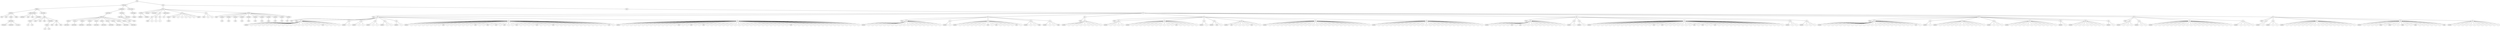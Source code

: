 graph Tree {
	"t0" [label = "TEI"];
	"t1" [label = "teiHeader"];
	"t2" [label = "fileDesc"];
	"t3" [label = "titleStmt"];
	"t4" [label = "title"];
	"t5" [label = "title"];
	"t6" [label = "author"];
	"t7" [label = "persName"];
	"t8" [label = "forename"];
	"t9" [label = "nameLink"];
	"t10" [label = "surname"];
	"t11" [label = "editor"];
	"t12" [label = "publicationStmt"];
	"t13" [label = "publisher"];
	"t14" [label = "idno"];
	"t15" [label = "idno"];
	"t16" [label = "availability"];
	"t17" [label = "licence"];
	"t18" [label = "ab"];
	"t19" [label = "ref"];
	"t20" [label = "sourceDesc"];
	"t21" [label = "bibl"];
	"t22" [label = "name"];
	"t23" [label = "idno"];
	"t24" [label = "idno"];
	"t25" [label = "availability"];
	"t26" [label = "licence"];
	"t27" [label = "ab"];
	"t28" [label = "ref"];
	"t29" [label = "bibl"];
	"t30" [label = "date"];
	"t31" [label = "date"];
	"t32" [label = "idno"];
	"t33" [label = "profileDesc"];
	"t34" [label = "particDesc"];
	"t35" [label = "listPerson"];
	"t36" [label = "person"];
	"t37" [label = "persName"];
	"t38" [label = "person"];
	"t39" [label = "persName"];
	"t40" [label = "person"];
	"t41" [label = "persName"];
	"t42" [label = "person"];
	"t43" [label = "persName"];
	"t44" [label = "person"];
	"t45" [label = "persName"];
	"t46" [label = "person"];
	"t47" [label = "persName"];
	"t48" [label = "person"];
	"t49" [label = "persName"];
	"t50" [label = "person"];
	"t51" [label = "persName"];
	"t52" [label = "person"];
	"t53" [label = "persName"];
	"t54" [label = "person"];
	"t55" [label = "persName"];
	"t56" [label = "textClass"];
	"t57" [label = "keywords"];
	"t58" [label = "term"];
	"t59" [label = "term"];
	"t60" [label = "classCode"];
	"t61" [label = "revisionDesc"];
	"t62" [label = "listChange"];
	"t63" [label = "change"];
	"t64" [label = "text"];
	"t65" [label = "front"];
	"t66" [label = "docTitle"];
	"t67" [label = "titlePart"];
	"t68" [label = "titlePart"];
	"t69" [label = "docDate"];
	"t70" [label = "docAuthor"];
	"t71" [label = "div"];
	"t72" [label = "div"];
	"t73" [label = "head"];
	"t74" [label = "p"];
	"t75" [label = "div"];
	"t76" [label = "p"];
	"t77" [label = "div"];
	"t78" [label = "p"];
	"t79" [label = "performance"];
	"t80" [label = "ab"];
	"t81" [label = "div"];
	"t82" [label = "opener"];
	"t83" [label = "salute"];
	"t84" [label = "head"];
	"t85" [label = "p"];
	"t86" [label = "p"];
	"t87" [label = "p"];
	"t88" [label = "p"];
	"t89" [label = "p"];
	"t90" [label = "signed"];
	"t91" [label = "div"];
	"t92" [label = "head"];
	"t93" [label = "p"];
	"t94" [label = "p"];
	"t95" [label = "castList"];
	"t96" [label = "head"];
	"t97" [label = "castItem"];
	"t98" [label = "role"];
	"t99" [label = "castItem"];
	"t100" [label = "role"];
	"t101" [label = "castItem"];
	"t102" [label = "role"];
	"t103" [label = "castItem"];
	"t104" [label = "role"];
	"t105" [label = "castItem"];
	"t106" [label = "role"];
	"t107" [label = "castItem"];
	"t108" [label = "role"];
	"t109" [label = "castItem"];
	"t110" [label = "role"];
	"t111" [label = "castItem"];
	"t112" [label = "role"];
	"t113" [label = "castItem"];
	"t114" [label = "role"];
	"t115" [label = "castItem"];
	"t116" [label = "role"];
	"t117" [label = "castItem"];
	"t118" [label = "role"];
	"t119" [label = "body"];
	"t120" [label = "div"];
	"t121" [label = "head"];
	"t122" [label = "div"];
	"t123" [label = "head"];
	"t124" [label = "stage"];
	"t125" [label = "sp"];
	"t126" [label = "speaker"];
	"t127" [label = "l"];
	"t128" [label = "l"];
	"t129" [label = "l"];
	"t130" [label = "l"];
	"t131" [label = "l"];
	"t132" [label = "l"];
	"t133" [label = "l"];
	"t134" [label = "l"];
	"t135" [label = "l"];
	"t136" [label = "l"];
	"t137" [label = "l"];
	"t138" [label = "l"];
	"t139" [label = "l"];
	"t140" [label = "l"];
	"t141" [label = "l"];
	"t142" [label = "l"];
	"t143" [label = "l"];
	"t144" [label = "l"];
	"t145" [label = "note"];
	"t146" [label = "l"];
	"t147" [label = "l"];
	"t148" [label = "l"];
	"t149" [label = "l"];
	"t150" [label = "sp"];
	"t151" [label = "speaker"];
	"t152" [label = "l"];
	"t153" [label = "sp"];
	"t154" [label = "speaker"];
	"t155" [label = "l"];
	"t156" [label = "l"];
	"t157" [label = "sp"];
	"t158" [label = "speaker"];
	"t159" [label = "l"];
	"t160" [label = "l"];
	"t161" [label = "sp"];
	"t162" [label = "speaker"];
	"t163" [label = "l"];
	"t164" [label = "l"];
	"t165" [label = "sp"];
	"t166" [label = "speaker"];
	"t167" [label = "l"];
	"t168" [label = "sp"];
	"t169" [label = "speaker"];
	"t170" [label = "l"];
	"t171" [label = "l"];
	"t172" [label = "l"];
	"t173" [label = "l"];
	"t174" [label = "l"];
	"t175" [label = "l"];
	"t176" [label = "l"];
	"t177" [label = "l"];
	"t178" [label = "note"];
	"t179" [label = "l"];
	"t180" [label = "l"];
	"t181" [label = "l"];
	"t182" [label = "l"];
	"t183" [label = "l"];
	"t184" [label = "l"];
	"t185" [label = "l"];
	"t186" [label = "note"];
	"t187" [label = "l"];
	"t188" [label = "l"];
	"t189" [label = "note"];
	"t190" [label = "l"];
	"t191" [label = "note"];
	"t192" [label = "l"];
	"t193" [label = "note"];
	"t194" [label = "l"];
	"t195" [label = "l"];
	"t196" [label = "note"];
	"t197" [label = "l"];
	"t198" [label = "l"];
	"t199" [label = "l"];
	"t200" [label = "l"];
	"t201" [label = "note"];
	"t202" [label = "l"];
	"t203" [label = "l"];
	"t204" [label = "l"];
	"t205" [label = "note"];
	"t206" [label = "l"];
	"t207" [label = "l"];
	"t208" [label = "l"];
	"t209" [label = "l"];
	"t210" [label = "l"];
	"t211" [label = "l"];
	"t212" [label = "l"];
	"t213" [label = "l"];
	"t214" [label = "l"];
	"t215" [label = "l"];
	"t216" [label = "l"];
	"t217" [label = "l"];
	"t218" [label = "l"];
	"t219" [label = "note"];
	"t220" [label = "l"];
	"t221" [label = "sp"];
	"t222" [label = "speaker"];
	"t223" [label = "l"];
	"t224" [label = "l"];
	"t225" [label = "l"];
	"t226" [label = "l"];
	"t227" [label = "l"];
	"t228" [label = "l"];
	"t229" [label = "l"];
	"t230" [label = "l"];
	"t231" [label = "l"];
	"t232" [label = "l"];
	"t233" [label = "l"];
	"t234" [label = "l"];
	"t235" [label = "l"];
	"t236" [label = "l"];
	"t237" [label = "note"];
	"t238" [label = "l"];
	"t239" [label = "l"];
	"t240" [label = "note"];
	"t241" [label = "l"];
	"t242" [label = "l"];
	"t243" [label = "note"];
	"t244" [label = "l"];
	"t245" [label = "l"];
	"t246" [label = "l"];
	"t247" [label = "l"];
	"t248" [label = "l"];
	"t249" [label = "l"];
	"t250" [label = "l"];
	"t251" [label = "l"];
	"t252" [label = "l"];
	"t253" [label = "l"];
	"t254" [label = "l"];
	"t255" [label = "l"];
	"t256" [label = "l"];
	"t257" [label = "l"];
	"t258" [label = "l"];
	"t259" [label = "l"];
	"t260" [label = "l"];
	"t261" [label = "l"];
	"t262" [label = "l"];
	"t263" [label = "l"];
	"t264" [label = "l"];
	"t265" [label = "note"];
	"t266" [label = "l"];
	"t267" [label = "l"];
	"t268" [label = "l"];
	"t269" [label = "l"];
	"t270" [label = "l"];
	"t271" [label = "l"];
	"t272" [label = "l"];
	"t273" [label = "l"];
	"t274" [label = "l"];
	"t275" [label = "l"];
	"t276" [label = "l"];
	"t277" [label = "l"];
	"t278" [label = "l"];
	"t279" [label = "l"];
	"t280" [label = "l"];
	"t281" [label = "l"];
	"t282" [label = "l"];
	"t283" [label = "div"];
	"t284" [label = "head"];
	"t285" [label = "sp"];
	"t286" [label = "speaker"];
	"t287" [label = "l"];
	"t288" [label = "l"];
	"t289" [label = "l"];
	"t290" [label = "l"];
	"t291" [label = "l"];
	"t292" [label = "l"];
	"t293" [label = "l"];
	"t294" [label = "l"];
	"t295" [label = "l"];
	"t296" [label = "l"];
	"t297" [label = "l"];
	"t298" [label = "l"];
	"t299" [label = "l"];
	"t300" [label = "l"];
	"t301" [label = "l"];
	"t302" [label = "l"];
	"t303" [label = "l"];
	"t304" [label = "l"];
	"t305" [label = "l"];
	"t306" [label = "sp"];
	"t307" [label = "speaker"];
	"t308" [label = "l"];
	"t309" [label = "sp"];
	"t310" [label = "speaker"];
	"t311" [label = "l"];
	"t312" [label = "l"];
	"t313" [label = "l"];
	"t314" [label = "l"];
	"t315" [label = "l"];
	"t316" [label = "l"];
	"t317" [label = "l"];
	"t318" [label = "note"];
	"t319" [label = "l"];
	"t320" [label = "note"];
	"t321" [label = "l"];
	"t322" [label = "l"];
	"t323" [label = "l"];
	"t324" [label = "l"];
	"t325" [label = "note"];
	"t326" [label = "l"];
	"t327" [label = "sp"];
	"t328" [label = "speaker"];
	"t329" [label = "l"];
	"t330" [label = "l"];
	"t331" [label = "stage"];
	"t332" [label = "sp"];
	"t333" [label = "speaker"];
	"t334" [label = "l"];
	"t335" [label = "l"];
	"t336" [label = "stage"];
	"t337" [label = "div"];
	"t338" [label = "head"];
	"t339" [label = "sp"];
	"t340" [label = "speaker"];
	"t341" [label = "l"];
	"t342" [label = "l"];
	"t343" [label = "l"];
	"t344" [label = "l"];
	"t345" [label = "l"];
	"t346" [label = "l"];
	"t347" [label = "l"];
	"t348" [label = "l"];
	"t349" [label = "l"];
	"t350" [label = "div"];
	"t351" [label = "head"];
	"t352" [label = "sp"];
	"t353" [label = "speaker"];
	"t354" [label = "l"];
	"t355" [label = "l"];
	"t356" [label = "l"];
	"t357" [label = "l"];
	"t358" [label = "sp"];
	"t359" [label = "speaker"];
	"t360" [label = "l"];
	"t361" [label = "l"];
	"t362" [label = "l"];
	"t363" [label = "l"];
	"t364" [label = "l"];
	"t365" [label = "l"];
	"t366" [label = "l"];
	"t367" [label = "l"];
	"t368" [label = "l"];
	"t369" [label = "l"];
	"t370" [label = "l"];
	"t371" [label = "note"];
	"t372" [label = "l"];
	"t373" [label = "l"];
	"t374" [label = "l"];
	"t375" [label = "l"];
	"t376" [label = "l"];
	"t377" [label = "sp"];
	"t378" [label = "speaker"];
	"t379" [label = "l"];
	"t380" [label = "sp"];
	"t381" [label = "speaker"];
	"t382" [label = "note"];
	"t383" [label = "l"];
	"t384" [label = "sp"];
	"t385" [label = "speaker"];
	"t386" [label = "note"];
	"t387" [label = "l"];
	"t388" [label = "l"];
	"t389" [label = "l"];
	"t390" [label = "l"];
	"t391" [label = "note"];
	"t392" [label = "l"];
	"t393" [label = "l"];
	"t394" [label = "sp"];
	"t395" [label = "speaker"];
	"t396" [label = "l"];
	"t397" [label = "l"];
	"t398" [label = "l"];
	"t399" [label = "l"];
	"t400" [label = "l"];
	"t401" [label = "l"];
	"t402" [label = "l"];
	"t403" [label = "l"];
	"t404" [label = "l"];
	"t405" [label = "l"];
	"t406" [label = "l"];
	"t407" [label = "l"];
	"t408" [label = "l"];
	"t409" [label = "l"];
	"t410" [label = "l"];
	"t411" [label = "l"];
	"t412" [label = "l"];
	"t413" [label = "l"];
	"t414" [label = "l"];
	"t415" [label = "l"];
	"t416" [label = "l"];
	"t417" [label = "l"];
	"t418" [label = "l"];
	"t419" [label = "l"];
	"t420" [label = "l"];
	"t421" [label = "l"];
	"t422" [label = "sp"];
	"t423" [label = "speaker"];
	"t424" [label = "l"];
	"t425" [label = "l"];
	"t426" [label = "l"];
	"t427" [label = "l"];
	"t428" [label = "l"];
	"t429" [label = "l"];
	"t430" [label = "l"];
	"t431" [label = "l"];
	"t432" [label = "l"];
	"t433" [label = "l"];
	"t434" [label = "l"];
	"t435" [label = "l"];
	"t436" [label = "l"];
	"t437" [label = "l"];
	"t438" [label = "l"];
	"t439" [label = "l"];
	"t440" [label = "l"];
	"t441" [label = "l"];
	"t442" [label = "l"];
	"t443" [label = "l"];
	"t444" [label = "l"];
	"t445" [label = "l"];
	"t446" [label = "l"];
	"t447" [label = "l"];
	"t448" [label = "l"];
	"t449" [label = "l"];
	"t450" [label = "l"];
	"t451" [label = "div"];
	"t452" [label = "head"];
	"t453" [label = "sp"];
	"t454" [label = "speaker"];
	"t455" [label = "l"];
	"t456" [label = "l"];
	"t457" [label = "l"];
	"t458" [label = "l"];
	"t459" [label = "l"];
	"t460" [label = "note"];
	"t461" [label = "l"];
	"t462" [label = "note"];
	"t463" [label = "l"];
	"t464" [label = "l"];
	"t465" [label = "l"];
	"t466" [label = "l"];
	"t467" [label = "l"];
	"t468" [label = "l"];
	"t469" [label = "l"];
	"t470" [label = "l"];
	"t471" [label = "l"];
	"t472" [label = "l"];
	"t473" [label = "l"];
	"t474" [label = "sp"];
	"t475" [label = "speaker"];
	"t476" [label = "l"];
	"t477" [label = "sp"];
	"t478" [label = "speaker"];
	"t479" [label = "l"];
	"t480" [label = "sp"];
	"t481" [label = "speaker"];
	"t482" [label = "l"];
	"t483" [label = "l"];
	"t484" [label = "l"];
	"t485" [label = "l"];
	"t486" [label = "l"];
	"t487" [label = "l"];
	"t488" [label = "l"];
	"t489" [label = "l"];
	"t490" [label = "l"];
	"t491" [label = "l"];
	"t492" [label = "l"];
	"t493" [label = "l"];
	"t494" [label = "l"];
	"t495" [label = "l"];
	"t496" [label = "l"];
	"t497" [label = "note"];
	"t498" [label = "l"];
	"t499" [label = "note"];
	"t500" [label = "l"];
	"t501" [label = "l"];
	"t502" [label = "l"];
	"t503" [label = "l"];
	"t504" [label = "l"];
	"t505" [label = "l"];
	"t506" [label = "l"];
	"t507" [label = "note"];
	"t508" [label = "l"];
	"t509" [label = "note"];
	"t510" [label = "l"];
	"t511" [label = "l"];
	"t512" [label = "note"];
	"t513" [label = "l"];
	"t514" [label = "l"];
	"t515" [label = "l"];
	"t516" [label = "l"];
	"t517" [label = "l"];
	"t518" [label = "l"];
	"t519" [label = "l"];
	"t520" [label = "l"];
	"t521" [label = "l"];
	"t522" [label = "l"];
	"t523" [label = "l"];
	"t524" [label = "l"];
	"t525" [label = "l"];
	"t526" [label = "l"];
	"t527" [label = "l"];
	"t528" [label = "l"];
	"t529" [label = "l"];
	"t530" [label = "sp"];
	"t531" [label = "speaker"];
	"t532" [label = "l"];
	"t533" [label = "l"];
	"t534" [label = "sp"];
	"t535" [label = "speaker"];
	"t536" [label = "l"];
	"t537" [label = "l"];
	"t538" [label = "l"];
	"t539" [label = "div"];
	"t540" [label = "head"];
	"t541" [label = "sp"];
	"t542" [label = "speaker"];
	"t543" [label = "l"];
	"t544" [label = "l"];
	"t545" [label = "l"];
	"t546" [label = "l"];
	"t547" [label = "l"];
	"t548" [label = "l"];
	"t549" [label = "l"];
	"t550" [label = "l"];
	"t551" [label = "l"];
	"t552" [label = "l"];
	"t553" [label = "l"];
	"t554" [label = "l"];
	"t555" [label = "l"];
	"t556" [label = "l"];
	"t557" [label = "l"];
	"t558" [label = "l"];
	"t559" [label = "l"];
	"t560" [label = "l"];
	"t561" [label = "l"];
	"t562" [label = "l"];
	"t563" [label = "l"];
	"t564" [label = "l"];
	"t565" [label = "l"];
	"t566" [label = "note"];
	"t567" [label = "l"];
	"t568" [label = "sp"];
	"t569" [label = "speaker"];
	"t570" [label = "l"];
	"t571" [label = "sp"];
	"t572" [label = "speaker"];
	"t573" [label = "l"];
	"t574" [label = "l"];
	"t575" [label = "l"];
	"t576" [label = "l"];
	"t577" [label = "l"];
	"t578" [label = "l"];
	"t579" [label = "l"];
	"t580" [label = "l"];
	"t581" [label = "l"];
	"t582" [label = "l"];
	"t583" [label = "l"];
	"t584" [label = "l"];
	"t585" [label = "sp"];
	"t586" [label = "speaker"];
	"t587" [label = "l"];
	"t588" [label = "l"];
	"t589" [label = "l"];
	"t590" [label = "sp"];
	"t591" [label = "speaker"];
	"t592" [label = "l"];
	"t593" [label = "l"];
	"t594" [label = "l"];
	"t595" [label = "l"];
	"t596" [label = "l"];
	"t597" [label = "l"];
	"t598" [label = "l"];
	"t599" [label = "l"];
	"t600" [label = "l"];
	"t601" [label = "l"];
	"t602" [label = "l"];
	"t603" [label = "l"];
	"t604" [label = "sp"];
	"t605" [label = "speaker"];
	"t606" [label = "l"];
	"t607" [label = "sp"];
	"t608" [label = "speaker"];
	"t609" [label = "l"];
	"t610" [label = "l"];
	"t611" [label = "l"];
	"t612" [label = "l"];
	"t613" [label = "l"];
	"t614" [label = "l"];
	"t615" [label = "l"];
	"t616" [label = "l"];
	"t617" [label = "sp"];
	"t618" [label = "speaker"];
	"t619" [label = "l"];
	"t620" [label = "div"];
	"t621" [label = "head"];
	"t622" [label = "sp"];
	"t623" [label = "speaker"];
	"t624" [label = "l"];
	"t625" [label = "l"];
	"t626" [label = "l"];
	"t627" [label = "sp"];
	"t628" [label = "speaker"];
	"t629" [label = "l"];
	"t630" [label = "l"];
	"t631" [label = "sp"];
	"t632" [label = "speaker"];
	"t633" [label = "l"];
	"t634" [label = "l"];
	"t635" [label = "l"];
	"t636" [label = "l"];
	"t637" [label = "l"];
	"t638" [label = "l"];
	"t639" [label = "l"];
	"t640" [label = "l"];
	"t641" [label = "l"];
	"t642" [label = "l"];
	"t643" [label = "l"];
	"t644" [label = "l"];
	"t645" [label = "l"];
	"t646" [label = "l"];
	"t647" [label = "l"];
	"t648" [label = "l"];
	"t649" [label = "l"];
	"t650" [label = "l"];
	"t651" [label = "l"];
	"t652" [label = "l"];
	"t653" [label = "sp"];
	"t654" [label = "speaker"];
	"t655" [label = "l"];
	"t656" [label = "l"];
	"t657" [label = "l"];
	"t658" [label = "l"];
	"t659" [label = "div"];
	"t660" [label = "head"];
	"t661" [label = "sp"];
	"t662" [label = "speaker"];
	"t663" [label = "l"];
	"t664" [label = "sp"];
	"t665" [label = "speaker"];
	"t666" [label = "l"];
	"t667" [label = "l"];
	"t668" [label = "sp"];
	"t669" [label = "speaker"];
	"t670" [label = "l"];
	"t671" [label = "l"];
	"t672" [label = "l"];
	"t673" [label = "l"];
	"t674" [label = "l"];
	"t675" [label = "l"];
	"t676" [label = "l"];
	"t677" [label = "l"];
	"t678" [label = "l"];
	"t679" [label = "l"];
	"t680" [label = "l"];
	"t681" [label = "l"];
	"t682" [label = "l"];
	"t683" [label = "l"];
	"t684" [label = "l"];
	"t685" [label = "l"];
	"t686" [label = "l"];
	"t687" [label = "l"];
	"t688" [label = "sp"];
	"t689" [label = "speaker"];
	"t690" [label = "l"];
	"t691" [label = "l"];
	"t692" [label = "l"];
	"t693" [label = "l"];
	"t694" [label = "stage"];
	"t695" [label = "l"];
	"t696" [label = "stage"];
	"t697" [label = "l"];
	"t698" [label = "l"];
	"t699" [label = "stage"];
	"t700" [label = "l"];
	"t701" [label = "l"];
	"t702" [label = "stage"];
	"t703" [label = "l"];
	"t704" [label = "l"];
	"t705" [label = "l"];
	"t706" [label = "l"];
	"t707" [label = "l"];
	"t708" [label = "l"];
	"t709" [label = "stage"];
	"t710" [label = "sp"];
	"t711" [label = "speaker"];
	"t712" [label = "l"];
	"t713" [label = "l"];
	"t714" [label = "l"];
	"t715" [label = "l"];
	"t716" [label = "l"];
	"t717" [label = "l"];
	"t718" [label = "l"];
	"t719" [label = "l"];
	"t720" [label = "l"];
	"t721" [label = "l"];
	"t722" [label = "l"];
	"t723" [label = "l"];
	"t0" -- "t1";
	"t1" -- "t2";
	"t2" -- "t3";
	"t3" -- "t4";
	"t3" -- "t5";
	"t3" -- "t6";
	"t6" -- "t7";
	"t7" -- "t8";
	"t7" -- "t9";
	"t7" -- "t10";
	"t3" -- "t11";
	"t2" -- "t12";
	"t12" -- "t13";
	"t12" -- "t14";
	"t12" -- "t15";
	"t12" -- "t16";
	"t16" -- "t17";
	"t17" -- "t18";
	"t17" -- "t19";
	"t2" -- "t20";
	"t20" -- "t21";
	"t21" -- "t22";
	"t21" -- "t23";
	"t21" -- "t24";
	"t21" -- "t25";
	"t25" -- "t26";
	"t26" -- "t27";
	"t26" -- "t28";
	"t21" -- "t29";
	"t29" -- "t30";
	"t29" -- "t31";
	"t29" -- "t32";
	"t1" -- "t33";
	"t33" -- "t34";
	"t34" -- "t35";
	"t35" -- "t36";
	"t36" -- "t37";
	"t35" -- "t38";
	"t38" -- "t39";
	"t35" -- "t40";
	"t40" -- "t41";
	"t35" -- "t42";
	"t42" -- "t43";
	"t35" -- "t44";
	"t44" -- "t45";
	"t35" -- "t46";
	"t46" -- "t47";
	"t35" -- "t48";
	"t48" -- "t49";
	"t35" -- "t50";
	"t50" -- "t51";
	"t35" -- "t52";
	"t52" -- "t53";
	"t35" -- "t54";
	"t54" -- "t55";
	"t33" -- "t56";
	"t56" -- "t57";
	"t57" -- "t58";
	"t57" -- "t59";
	"t56" -- "t60";
	"t1" -- "t61";
	"t61" -- "t62";
	"t62" -- "t63";
	"t0" -- "t64";
	"t64" -- "t65";
	"t65" -- "t66";
	"t66" -- "t67";
	"t66" -- "t68";
	"t65" -- "t69";
	"t65" -- "t70";
	"t65" -- "t71";
	"t71" -- "t72";
	"t72" -- "t73";
	"t72" -- "t74";
	"t71" -- "t75";
	"t75" -- "t76";
	"t71" -- "t77";
	"t77" -- "t78";
	"t65" -- "t79";
	"t79" -- "t80";
	"t65" -- "t81";
	"t81" -- "t82";
	"t82" -- "t83";
	"t81" -- "t84";
	"t81" -- "t85";
	"t81" -- "t86";
	"t81" -- "t87";
	"t81" -- "t88";
	"t81" -- "t89";
	"t81" -- "t90";
	"t65" -- "t91";
	"t91" -- "t92";
	"t91" -- "t93";
	"t91" -- "t94";
	"t65" -- "t95";
	"t95" -- "t96";
	"t95" -- "t97";
	"t97" -- "t98";
	"t95" -- "t99";
	"t99" -- "t100";
	"t95" -- "t101";
	"t101" -- "t102";
	"t95" -- "t103";
	"t103" -- "t104";
	"t95" -- "t105";
	"t105" -- "t106";
	"t95" -- "t107";
	"t107" -- "t108";
	"t95" -- "t109";
	"t109" -- "t110";
	"t95" -- "t111";
	"t111" -- "t112";
	"t95" -- "t113";
	"t113" -- "t114";
	"t95" -- "t115";
	"t115" -- "t116";
	"t95" -- "t117";
	"t117" -- "t118";
	"t64" -- "t119";
	"t119" -- "t120";
	"t120" -- "t121";
	"t120" -- "t122";
	"t122" -- "t123";
	"t122" -- "t124";
	"t122" -- "t125";
	"t125" -- "t126";
	"t125" -- "t127";
	"t125" -- "t128";
	"t125" -- "t129";
	"t125" -- "t130";
	"t125" -- "t131";
	"t125" -- "t132";
	"t125" -- "t133";
	"t125" -- "t134";
	"t125" -- "t135";
	"t125" -- "t136";
	"t125" -- "t137";
	"t125" -- "t138";
	"t125" -- "t139";
	"t125" -- "t140";
	"t125" -- "t141";
	"t125" -- "t142";
	"t125" -- "t143";
	"t125" -- "t144";
	"t125" -- "t145";
	"t125" -- "t146";
	"t125" -- "t147";
	"t125" -- "t148";
	"t125" -- "t149";
	"t122" -- "t150";
	"t150" -- "t151";
	"t150" -- "t152";
	"t122" -- "t153";
	"t153" -- "t154";
	"t153" -- "t155";
	"t153" -- "t156";
	"t122" -- "t157";
	"t157" -- "t158";
	"t157" -- "t159";
	"t157" -- "t160";
	"t122" -- "t161";
	"t161" -- "t162";
	"t161" -- "t163";
	"t161" -- "t164";
	"t122" -- "t165";
	"t165" -- "t166";
	"t165" -- "t167";
	"t122" -- "t168";
	"t168" -- "t169";
	"t168" -- "t170";
	"t168" -- "t171";
	"t168" -- "t172";
	"t168" -- "t173";
	"t168" -- "t174";
	"t168" -- "t175";
	"t168" -- "t176";
	"t168" -- "t177";
	"t168" -- "t178";
	"t168" -- "t179";
	"t168" -- "t180";
	"t168" -- "t181";
	"t168" -- "t182";
	"t168" -- "t183";
	"t168" -- "t184";
	"t168" -- "t185";
	"t168" -- "t186";
	"t168" -- "t187";
	"t168" -- "t188";
	"t168" -- "t189";
	"t168" -- "t190";
	"t168" -- "t191";
	"t168" -- "t192";
	"t168" -- "t193";
	"t168" -- "t194";
	"t168" -- "t195";
	"t168" -- "t196";
	"t168" -- "t197";
	"t168" -- "t198";
	"t168" -- "t199";
	"t168" -- "t200";
	"t168" -- "t201";
	"t168" -- "t202";
	"t168" -- "t203";
	"t168" -- "t204";
	"t168" -- "t205";
	"t168" -- "t206";
	"t168" -- "t207";
	"t168" -- "t208";
	"t168" -- "t209";
	"t168" -- "t210";
	"t168" -- "t211";
	"t168" -- "t212";
	"t168" -- "t213";
	"t168" -- "t214";
	"t168" -- "t215";
	"t168" -- "t216";
	"t168" -- "t217";
	"t168" -- "t218";
	"t168" -- "t219";
	"t168" -- "t220";
	"t122" -- "t221";
	"t221" -- "t222";
	"t221" -- "t223";
	"t221" -- "t224";
	"t221" -- "t225";
	"t221" -- "t226";
	"t221" -- "t227";
	"t221" -- "t228";
	"t221" -- "t229";
	"t221" -- "t230";
	"t221" -- "t231";
	"t221" -- "t232";
	"t221" -- "t233";
	"t221" -- "t234";
	"t221" -- "t235";
	"t221" -- "t236";
	"t221" -- "t237";
	"t221" -- "t238";
	"t221" -- "t239";
	"t221" -- "t240";
	"t221" -- "t241";
	"t221" -- "t242";
	"t221" -- "t243";
	"t221" -- "t244";
	"t221" -- "t245";
	"t221" -- "t246";
	"t221" -- "t247";
	"t221" -- "t248";
	"t221" -- "t249";
	"t221" -- "t250";
	"t221" -- "t251";
	"t221" -- "t252";
	"t221" -- "t253";
	"t221" -- "t254";
	"t221" -- "t255";
	"t221" -- "t256";
	"t221" -- "t257";
	"t221" -- "t258";
	"t221" -- "t259";
	"t221" -- "t260";
	"t221" -- "t261";
	"t221" -- "t262";
	"t221" -- "t263";
	"t221" -- "t264";
	"t221" -- "t265";
	"t221" -- "t266";
	"t221" -- "t267";
	"t221" -- "t268";
	"t221" -- "t269";
	"t221" -- "t270";
	"t221" -- "t271";
	"t221" -- "t272";
	"t221" -- "t273";
	"t221" -- "t274";
	"t221" -- "t275";
	"t221" -- "t276";
	"t221" -- "t277";
	"t221" -- "t278";
	"t221" -- "t279";
	"t221" -- "t280";
	"t221" -- "t281";
	"t221" -- "t282";
	"t120" -- "t283";
	"t283" -- "t284";
	"t283" -- "t285";
	"t285" -- "t286";
	"t285" -- "t287";
	"t285" -- "t288";
	"t285" -- "t289";
	"t285" -- "t290";
	"t285" -- "t291";
	"t285" -- "t292";
	"t285" -- "t293";
	"t285" -- "t294";
	"t285" -- "t295";
	"t285" -- "t296";
	"t285" -- "t297";
	"t285" -- "t298";
	"t285" -- "t299";
	"t285" -- "t300";
	"t285" -- "t301";
	"t285" -- "t302";
	"t285" -- "t303";
	"t285" -- "t304";
	"t285" -- "t305";
	"t283" -- "t306";
	"t306" -- "t307";
	"t306" -- "t308";
	"t283" -- "t309";
	"t309" -- "t310";
	"t309" -- "t311";
	"t309" -- "t312";
	"t309" -- "t313";
	"t309" -- "t314";
	"t309" -- "t315";
	"t309" -- "t316";
	"t309" -- "t317";
	"t309" -- "t318";
	"t309" -- "t319";
	"t309" -- "t320";
	"t309" -- "t321";
	"t309" -- "t322";
	"t309" -- "t323";
	"t309" -- "t324";
	"t309" -- "t325";
	"t309" -- "t326";
	"t283" -- "t327";
	"t327" -- "t328";
	"t327" -- "t329";
	"t327" -- "t330";
	"t327" -- "t331";
	"t283" -- "t332";
	"t332" -- "t333";
	"t332" -- "t334";
	"t332" -- "t335";
	"t332" -- "t336";
	"t120" -- "t337";
	"t337" -- "t338";
	"t337" -- "t339";
	"t339" -- "t340";
	"t339" -- "t341";
	"t339" -- "t342";
	"t339" -- "t343";
	"t339" -- "t344";
	"t339" -- "t345";
	"t339" -- "t346";
	"t339" -- "t347";
	"t339" -- "t348";
	"t339" -- "t349";
	"t120" -- "t350";
	"t350" -- "t351";
	"t350" -- "t352";
	"t352" -- "t353";
	"t352" -- "t354";
	"t352" -- "t355";
	"t352" -- "t356";
	"t352" -- "t357";
	"t350" -- "t358";
	"t358" -- "t359";
	"t358" -- "t360";
	"t358" -- "t361";
	"t358" -- "t362";
	"t358" -- "t363";
	"t358" -- "t364";
	"t358" -- "t365";
	"t358" -- "t366";
	"t358" -- "t367";
	"t358" -- "t368";
	"t358" -- "t369";
	"t358" -- "t370";
	"t358" -- "t371";
	"t358" -- "t372";
	"t358" -- "t373";
	"t358" -- "t374";
	"t358" -- "t375";
	"t358" -- "t376";
	"t350" -- "t377";
	"t377" -- "t378";
	"t377" -- "t379";
	"t350" -- "t380";
	"t380" -- "t381";
	"t380" -- "t382";
	"t380" -- "t383";
	"t350" -- "t384";
	"t384" -- "t385";
	"t384" -- "t386";
	"t384" -- "t387";
	"t384" -- "t388";
	"t384" -- "t389";
	"t384" -- "t390";
	"t384" -- "t391";
	"t384" -- "t392";
	"t384" -- "t393";
	"t350" -- "t394";
	"t394" -- "t395";
	"t394" -- "t396";
	"t394" -- "t397";
	"t394" -- "t398";
	"t394" -- "t399";
	"t394" -- "t400";
	"t394" -- "t401";
	"t394" -- "t402";
	"t394" -- "t403";
	"t394" -- "t404";
	"t394" -- "t405";
	"t394" -- "t406";
	"t394" -- "t407";
	"t394" -- "t408";
	"t394" -- "t409";
	"t394" -- "t410";
	"t394" -- "t411";
	"t394" -- "t412";
	"t394" -- "t413";
	"t394" -- "t414";
	"t394" -- "t415";
	"t394" -- "t416";
	"t394" -- "t417";
	"t394" -- "t418";
	"t394" -- "t419";
	"t394" -- "t420";
	"t394" -- "t421";
	"t350" -- "t422";
	"t422" -- "t423";
	"t422" -- "t424";
	"t422" -- "t425";
	"t422" -- "t426";
	"t422" -- "t427";
	"t422" -- "t428";
	"t422" -- "t429";
	"t422" -- "t430";
	"t422" -- "t431";
	"t422" -- "t432";
	"t422" -- "t433";
	"t422" -- "t434";
	"t422" -- "t435";
	"t422" -- "t436";
	"t422" -- "t437";
	"t422" -- "t438";
	"t422" -- "t439";
	"t422" -- "t440";
	"t422" -- "t441";
	"t422" -- "t442";
	"t422" -- "t443";
	"t422" -- "t444";
	"t422" -- "t445";
	"t422" -- "t446";
	"t422" -- "t447";
	"t422" -- "t448";
	"t422" -- "t449";
	"t422" -- "t450";
	"t120" -- "t451";
	"t451" -- "t452";
	"t451" -- "t453";
	"t453" -- "t454";
	"t453" -- "t455";
	"t453" -- "t456";
	"t453" -- "t457";
	"t453" -- "t458";
	"t453" -- "t459";
	"t453" -- "t460";
	"t453" -- "t461";
	"t453" -- "t462";
	"t453" -- "t463";
	"t453" -- "t464";
	"t453" -- "t465";
	"t453" -- "t466";
	"t453" -- "t467";
	"t453" -- "t468";
	"t453" -- "t469";
	"t453" -- "t470";
	"t453" -- "t471";
	"t453" -- "t472";
	"t453" -- "t473";
	"t451" -- "t474";
	"t474" -- "t475";
	"t474" -- "t476";
	"t451" -- "t477";
	"t477" -- "t478";
	"t477" -- "t479";
	"t451" -- "t480";
	"t480" -- "t481";
	"t480" -- "t482";
	"t480" -- "t483";
	"t480" -- "t484";
	"t480" -- "t485";
	"t480" -- "t486";
	"t480" -- "t487";
	"t480" -- "t488";
	"t480" -- "t489";
	"t480" -- "t490";
	"t480" -- "t491";
	"t480" -- "t492";
	"t480" -- "t493";
	"t480" -- "t494";
	"t480" -- "t495";
	"t480" -- "t496";
	"t480" -- "t497";
	"t480" -- "t498";
	"t480" -- "t499";
	"t480" -- "t500";
	"t480" -- "t501";
	"t480" -- "t502";
	"t480" -- "t503";
	"t480" -- "t504";
	"t480" -- "t505";
	"t480" -- "t506";
	"t480" -- "t507";
	"t480" -- "t508";
	"t480" -- "t509";
	"t480" -- "t510";
	"t480" -- "t511";
	"t480" -- "t512";
	"t480" -- "t513";
	"t480" -- "t514";
	"t480" -- "t515";
	"t480" -- "t516";
	"t480" -- "t517";
	"t480" -- "t518";
	"t480" -- "t519";
	"t480" -- "t520";
	"t480" -- "t521";
	"t480" -- "t522";
	"t480" -- "t523";
	"t480" -- "t524";
	"t480" -- "t525";
	"t480" -- "t526";
	"t480" -- "t527";
	"t480" -- "t528";
	"t480" -- "t529";
	"t451" -- "t530";
	"t530" -- "t531";
	"t530" -- "t532";
	"t530" -- "t533";
	"t451" -- "t534";
	"t534" -- "t535";
	"t534" -- "t536";
	"t534" -- "t537";
	"t534" -- "t538";
	"t120" -- "t539";
	"t539" -- "t540";
	"t539" -- "t541";
	"t541" -- "t542";
	"t541" -- "t543";
	"t541" -- "t544";
	"t541" -- "t545";
	"t541" -- "t546";
	"t541" -- "t547";
	"t541" -- "t548";
	"t541" -- "t549";
	"t541" -- "t550";
	"t541" -- "t551";
	"t541" -- "t552";
	"t541" -- "t553";
	"t541" -- "t554";
	"t541" -- "t555";
	"t541" -- "t556";
	"t541" -- "t557";
	"t541" -- "t558";
	"t541" -- "t559";
	"t541" -- "t560";
	"t541" -- "t561";
	"t541" -- "t562";
	"t541" -- "t563";
	"t541" -- "t564";
	"t541" -- "t565";
	"t541" -- "t566";
	"t541" -- "t567";
	"t539" -- "t568";
	"t568" -- "t569";
	"t568" -- "t570";
	"t539" -- "t571";
	"t571" -- "t572";
	"t571" -- "t573";
	"t571" -- "t574";
	"t571" -- "t575";
	"t571" -- "t576";
	"t571" -- "t577";
	"t571" -- "t578";
	"t571" -- "t579";
	"t571" -- "t580";
	"t571" -- "t581";
	"t571" -- "t582";
	"t571" -- "t583";
	"t571" -- "t584";
	"t539" -- "t585";
	"t585" -- "t586";
	"t585" -- "t587";
	"t585" -- "t588";
	"t585" -- "t589";
	"t539" -- "t590";
	"t590" -- "t591";
	"t590" -- "t592";
	"t590" -- "t593";
	"t590" -- "t594";
	"t590" -- "t595";
	"t590" -- "t596";
	"t590" -- "t597";
	"t590" -- "t598";
	"t590" -- "t599";
	"t590" -- "t600";
	"t590" -- "t601";
	"t590" -- "t602";
	"t590" -- "t603";
	"t539" -- "t604";
	"t604" -- "t605";
	"t604" -- "t606";
	"t539" -- "t607";
	"t607" -- "t608";
	"t607" -- "t609";
	"t607" -- "t610";
	"t607" -- "t611";
	"t607" -- "t612";
	"t607" -- "t613";
	"t607" -- "t614";
	"t607" -- "t615";
	"t607" -- "t616";
	"t539" -- "t617";
	"t617" -- "t618";
	"t617" -- "t619";
	"t120" -- "t620";
	"t620" -- "t621";
	"t620" -- "t622";
	"t622" -- "t623";
	"t622" -- "t624";
	"t622" -- "t625";
	"t622" -- "t626";
	"t620" -- "t627";
	"t627" -- "t628";
	"t627" -- "t629";
	"t627" -- "t630";
	"t620" -- "t631";
	"t631" -- "t632";
	"t631" -- "t633";
	"t631" -- "t634";
	"t631" -- "t635";
	"t631" -- "t636";
	"t631" -- "t637";
	"t631" -- "t638";
	"t631" -- "t639";
	"t631" -- "t640";
	"t631" -- "t641";
	"t631" -- "t642";
	"t631" -- "t643";
	"t631" -- "t644";
	"t631" -- "t645";
	"t631" -- "t646";
	"t631" -- "t647";
	"t631" -- "t648";
	"t631" -- "t649";
	"t631" -- "t650";
	"t631" -- "t651";
	"t631" -- "t652";
	"t620" -- "t653";
	"t653" -- "t654";
	"t653" -- "t655";
	"t653" -- "t656";
	"t653" -- "t657";
	"t653" -- "t658";
	"t120" -- "t659";
	"t659" -- "t660";
	"t659" -- "t661";
	"t661" -- "t662";
	"t661" -- "t663";
	"t659" -- "t664";
	"t664" -- "t665";
	"t664" -- "t666";
	"t664" -- "t667";
	"t659" -- "t668";
	"t668" -- "t669";
	"t668" -- "t670";
	"t668" -- "t671";
	"t668" -- "t672";
	"t668" -- "t673";
	"t668" -- "t674";
	"t668" -- "t675";
	"t668" -- "t676";
	"t668" -- "t677";
	"t668" -- "t678";
	"t668" -- "t679";
	"t668" -- "t680";
	"t668" -- "t681";
	"t668" -- "t682";
	"t668" -- "t683";
	"t668" -- "t684";
	"t668" -- "t685";
	"t668" -- "t686";
	"t668" -- "t687";
	"t659" -- "t688";
	"t688" -- "t689";
	"t688" -- "t690";
	"t688" -- "t691";
	"t688" -- "t692";
	"t688" -- "t693";
	"t688" -- "t694";
	"t688" -- "t695";
	"t688" -- "t696";
	"t688" -- "t697";
	"t688" -- "t698";
	"t688" -- "t699";
	"t688" -- "t700";
	"t688" -- "t701";
	"t688" -- "t702";
	"t688" -- "t703";
	"t688" -- "t704";
	"t688" -- "t705";
	"t688" -- "t706";
	"t688" -- "t707";
	"t688" -- "t708";
	"t688" -- "t709";
	"t659" -- "t710";
	"t710" -- "t711";
	"t710" -- "t712";
	"t710" -- "t713";
	"t710" -- "t714";
	"t710" -- "t715";
	"t710" -- "t716";
	"t710" -- "t717";
	"t710" -- "t718";
	"t710" -- "t719";
	"t710" -- "t720";
	"t710" -- "t721";
	"t710" -- "t722";
	"t710" -- "t723";
}
